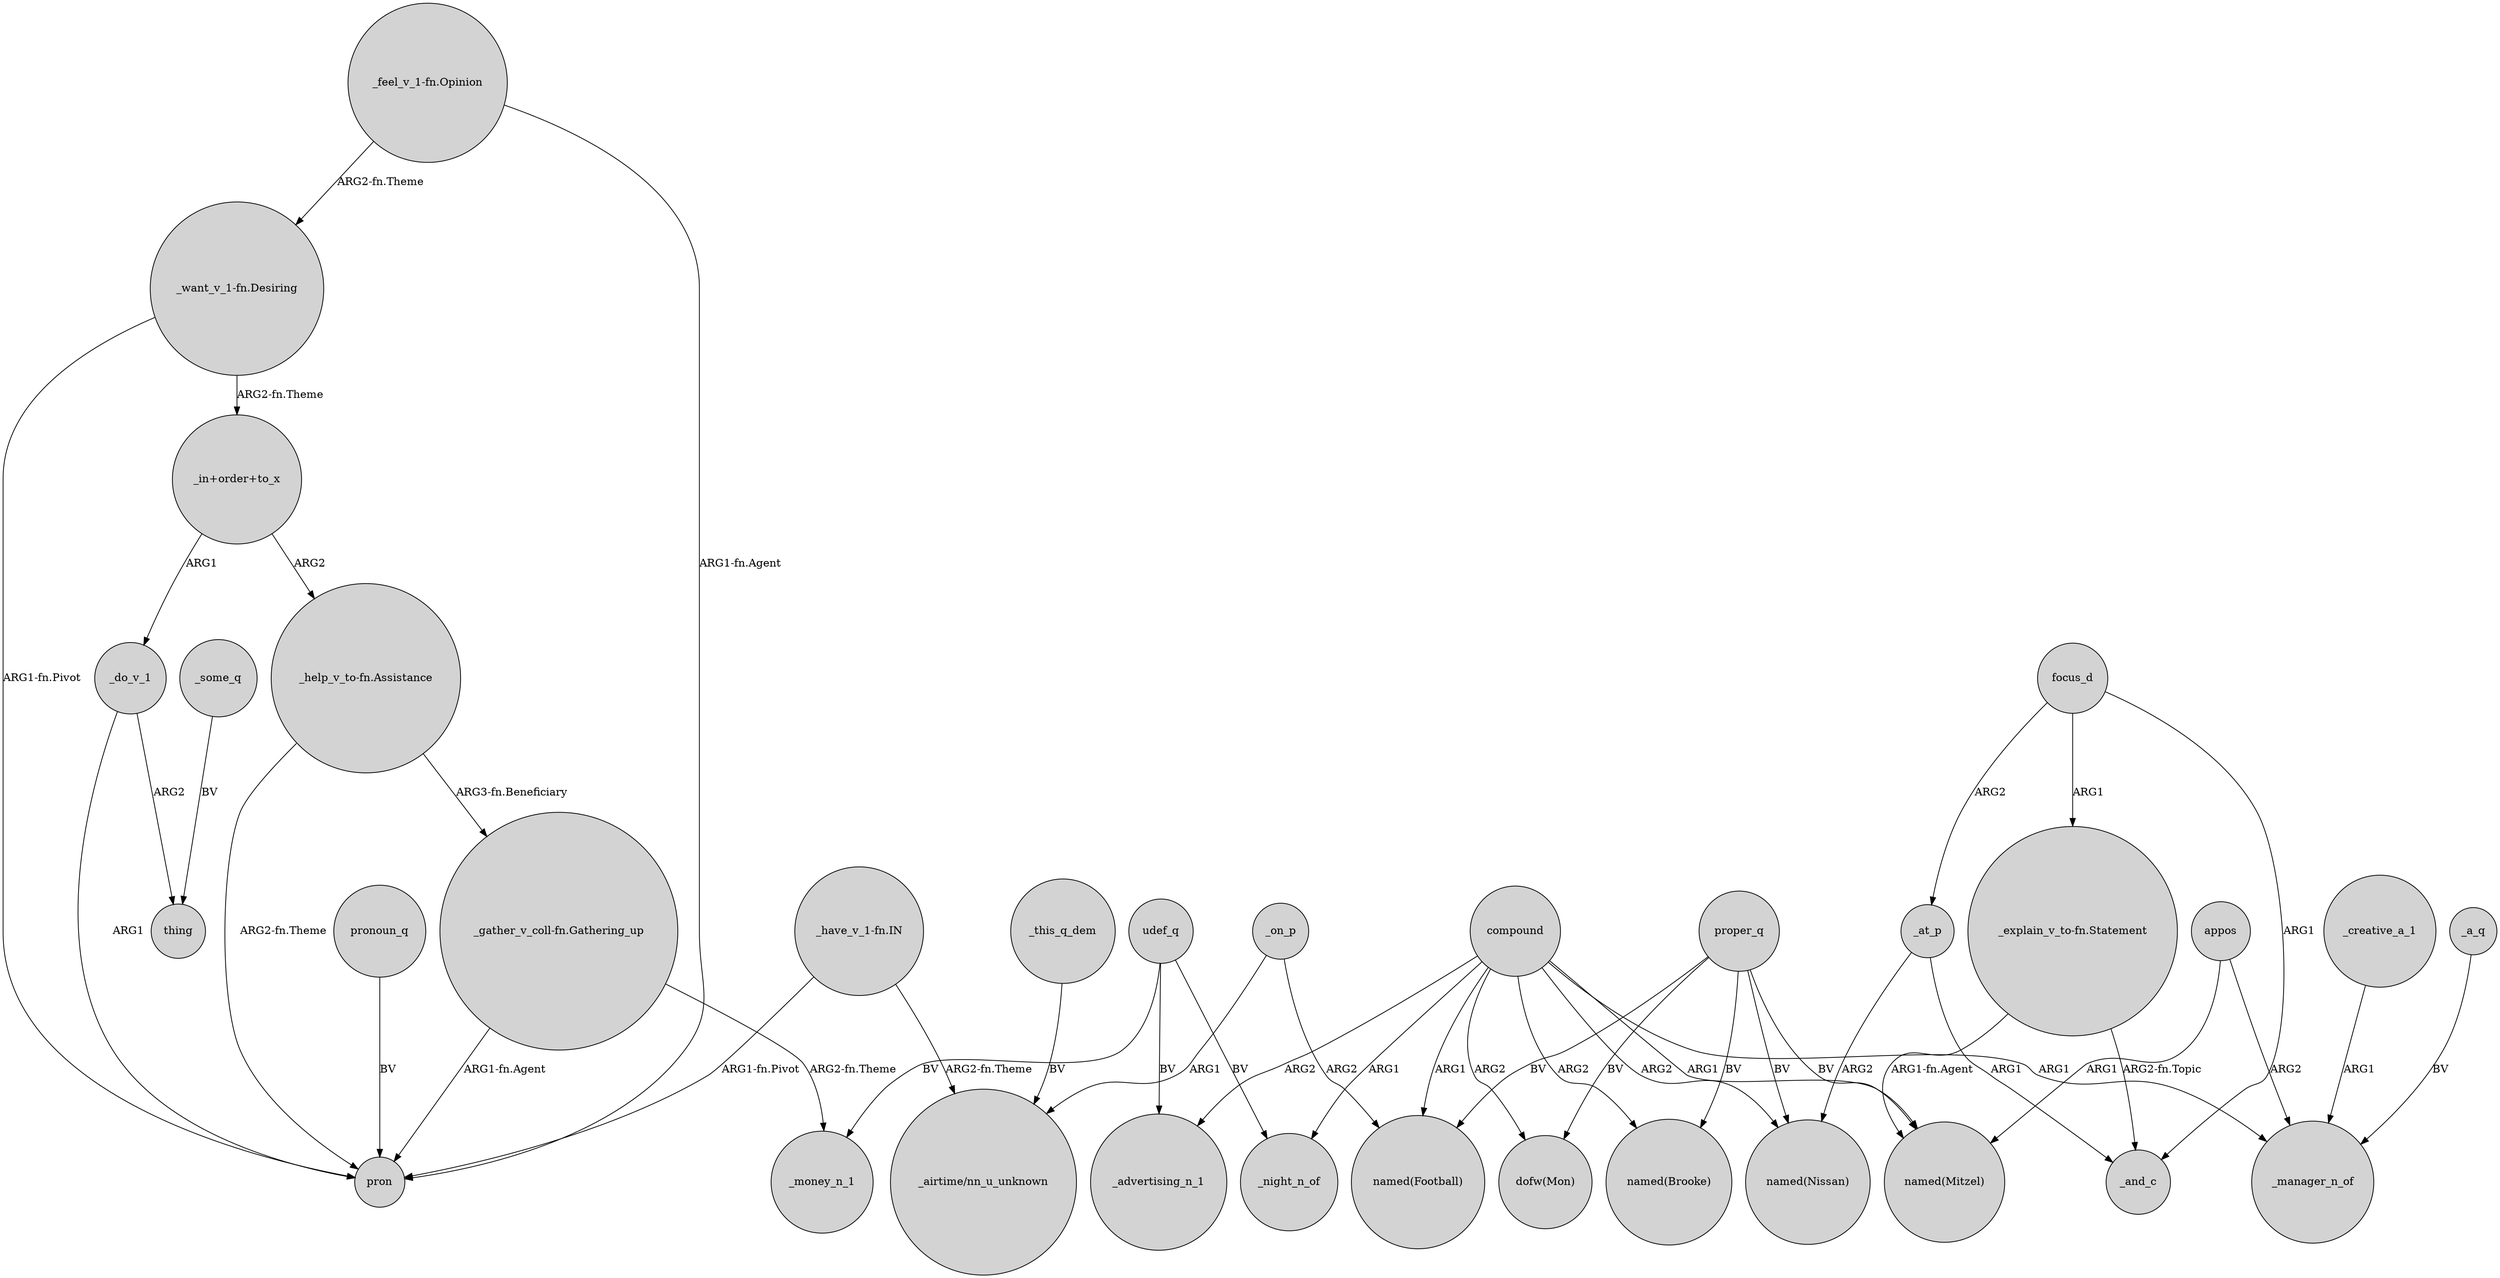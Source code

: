 digraph {
	node [shape=circle style=filled]
	udef_q -> _money_n_1 [label=BV]
	"_feel_v_1-fn.Opinion" -> "_want_v_1-fn.Desiring" [label="ARG2-fn.Theme"]
	compound -> _manager_n_of [label=ARG1]
	focus_d -> "_explain_v_to-fn.Statement" [label=ARG1]
	compound -> "dofw(Mon)" [label=ARG2]
	"_gather_v_coll-fn.Gathering_up" -> pron [label="ARG1-fn.Agent"]
	_some_q -> thing [label=BV]
	proper_q -> "named(Mitzel)" [label=BV]
	compound -> "named(Nissan)" [label=ARG2]
	appos -> "named(Mitzel)" [label=ARG1]
	"_explain_v_to-fn.Statement" -> "named(Mitzel)" [label="ARG1-fn.Agent"]
	compound -> _night_n_of [label=ARG1]
	"_want_v_1-fn.Desiring" -> pron [label="ARG1-fn.Pivot"]
	"_gather_v_coll-fn.Gathering_up" -> _money_n_1 [label="ARG2-fn.Theme"]
	focus_d -> _at_p [label=ARG2]
	"_have_v_1-fn.IN" -> pron [label="ARG1-fn.Pivot"]
	"_have_v_1-fn.IN" -> "_airtime/nn_u_unknown" [label="ARG2-fn.Theme"]
	_at_p -> _and_c [label=ARG1]
	proper_q -> "named(Brooke)" [label=BV]
	_creative_a_1 -> _manager_n_of [label=ARG1]
	"_help_v_to-fn.Assistance" -> pron [label="ARG2-fn.Theme"]
	"_want_v_1-fn.Desiring" -> "_in+order+to_x" [label="ARG2-fn.Theme"]
	udef_q -> _advertising_n_1 [label=BV]
	pronoun_q -> pron [label=BV]
	proper_q -> "named(Nissan)" [label=BV]
	_do_v_1 -> pron [label=ARG1]
	_on_p -> "_airtime/nn_u_unknown" [label=ARG1]
	"_help_v_to-fn.Assistance" -> "_gather_v_coll-fn.Gathering_up" [label="ARG3-fn.Beneficiary"]
	compound -> _advertising_n_1 [label=ARG2]
	proper_q -> "dofw(Mon)" [label=BV]
	compound -> "named(Mitzel)" [label=ARG1]
	"_in+order+to_x" -> _do_v_1 [label=ARG1]
	focus_d -> _and_c [label=ARG1]
	compound -> "named(Brooke)" [label=ARG2]
	_at_p -> "named(Nissan)" [label=ARG2]
	_a_q -> _manager_n_of [label=BV]
	proper_q -> "named(Football)" [label=BV]
	_on_p -> "named(Football)" [label=ARG2]
	_do_v_1 -> thing [label=ARG2]
	"_in+order+to_x" -> "_help_v_to-fn.Assistance" [label=ARG2]
	udef_q -> _night_n_of [label=BV]
	"_feel_v_1-fn.Opinion" -> pron [label="ARG1-fn.Agent"]
	_this_q_dem -> "_airtime/nn_u_unknown" [label=BV]
	appos -> _manager_n_of [label=ARG2]
	"_explain_v_to-fn.Statement" -> _and_c [label="ARG2-fn.Topic"]
	compound -> "named(Football)" [label=ARG1]
}
